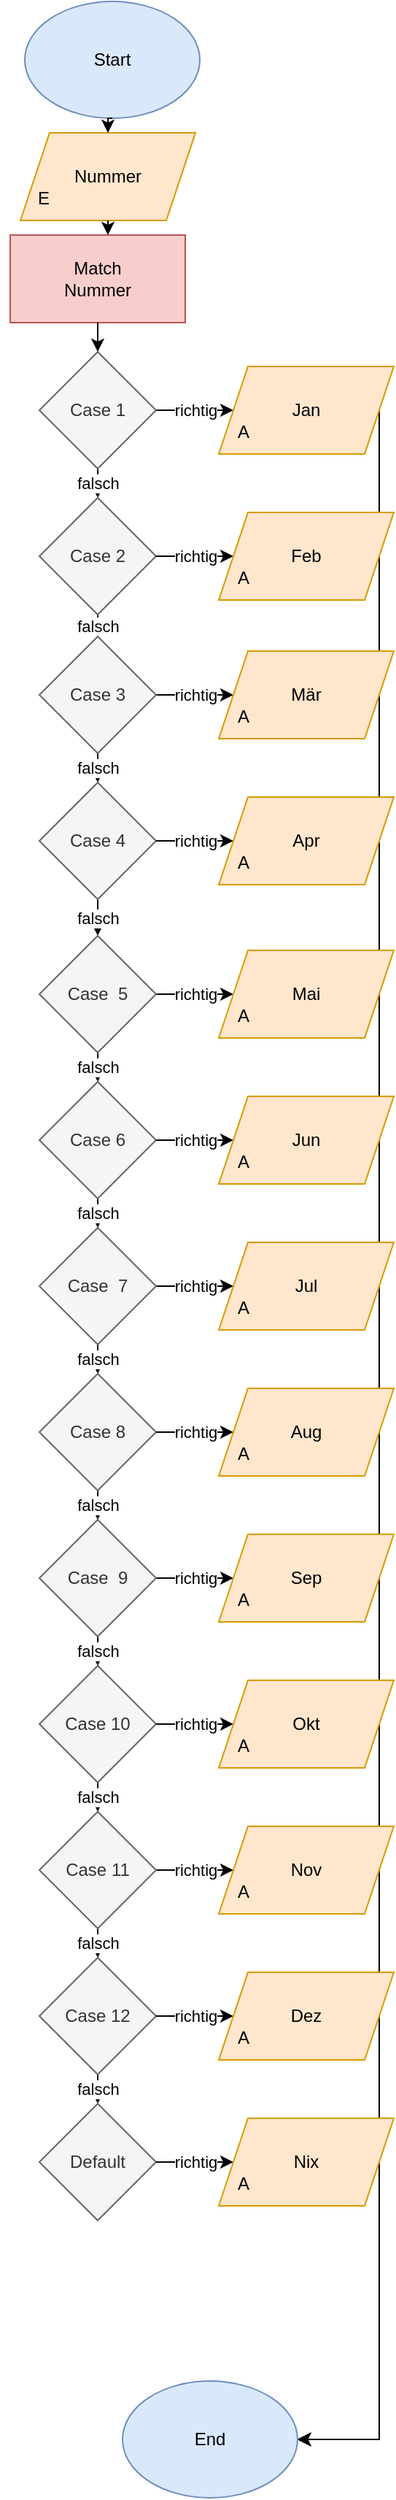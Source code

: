 <mxfile version="22.1.1" type="device">
  <diagram name="Seite-1" id="cteD2D0Qc9Zal3r4ElEx">
    <mxGraphModel dx="1026" dy="1856" grid="1" gridSize="10" guides="1" tooltips="1" connect="1" arrows="1" fold="1" page="1" pageScale="1" pageWidth="827" pageHeight="1169" math="0" shadow="0">
      <root>
        <mxCell id="0" />
        <mxCell id="1" parent="0" />
        <mxCell id="6f0Q5xWEOluiDl8K530b-8" value="" style="group;" parent="1" vertex="1" connectable="0">
          <mxGeometry x="347" y="-870" width="120" height="80" as="geometry" />
        </mxCell>
        <mxCell id="6f0Q5xWEOluiDl8K530b-1" value="" style="ellipse;whiteSpace=wrap;html=1;fillColor=#dae8fc;strokeColor=#6c8ebf;" parent="6f0Q5xWEOluiDl8K530b-8" vertex="1">
          <mxGeometry width="120" height="80" as="geometry" />
        </mxCell>
        <mxCell id="6f0Q5xWEOluiDl8K530b-2" value="Start" style="text;html=1;strokeColor=none;fillColor=none;align=center;verticalAlign=middle;whiteSpace=wrap;rounded=0;" parent="6f0Q5xWEOluiDl8K530b-8" vertex="1">
          <mxGeometry x="30" y="25" width="60" height="30" as="geometry" />
        </mxCell>
        <mxCell id="6f0Q5xWEOluiDl8K530b-9" value="" style="group" parent="1" vertex="1" connectable="0">
          <mxGeometry x="330" y="-780" width="134" height="60" as="geometry" />
        </mxCell>
        <mxCell id="6f0Q5xWEOluiDl8K530b-3" value="" style="shape=parallelogram;perimeter=parallelogramPerimeter;whiteSpace=wrap;html=1;fixedSize=1;fillColor=#ffe6cc;strokeColor=#d79b00;" parent="6f0Q5xWEOluiDl8K530b-9" vertex="1">
          <mxGeometry x="14" width="120" height="60" as="geometry" />
        </mxCell>
        <mxCell id="6f0Q5xWEOluiDl8K530b-4" value="Nummer" style="text;html=1;strokeColor=none;fillColor=none;align=center;verticalAlign=middle;whiteSpace=wrap;rounded=0;" parent="6f0Q5xWEOluiDl8K530b-9" vertex="1">
          <mxGeometry x="44" y="15" width="60" height="30" as="geometry" />
        </mxCell>
        <mxCell id="6f0Q5xWEOluiDl8K530b-5" value="E" style="text;html=1;strokeColor=none;fillColor=none;align=center;verticalAlign=middle;whiteSpace=wrap;rounded=0;" parent="6f0Q5xWEOluiDl8K530b-9" vertex="1">
          <mxGeometry y="30" width="60" height="30" as="geometry" />
        </mxCell>
        <mxCell id="6f0Q5xWEOluiDl8K530b-10" value="" style="group" parent="1" vertex="1" connectable="0">
          <mxGeometry x="337" y="-710" width="120" height="60" as="geometry" />
        </mxCell>
        <mxCell id="6f0Q5xWEOluiDl8K530b-6" value="" style="rounded=0;whiteSpace=wrap;html=1;fillColor=#f8cecc;strokeColor=#b85450;" parent="6f0Q5xWEOluiDl8K530b-10" vertex="1">
          <mxGeometry width="120" height="60" as="geometry" />
        </mxCell>
        <mxCell id="6f0Q5xWEOluiDl8K530b-7" value="Match Nummer" style="text;html=1;strokeColor=none;fillColor=none;align=center;verticalAlign=middle;whiteSpace=wrap;rounded=0;" parent="6f0Q5xWEOluiDl8K530b-10" vertex="1">
          <mxGeometry x="30" y="15" width="60" height="30" as="geometry" />
        </mxCell>
        <mxCell id="6f0Q5xWEOluiDl8K530b-11" style="edgeStyle=orthogonalEdgeStyle;rounded=0;orthogonalLoop=1;jettySize=auto;html=1;exitX=0.5;exitY=1;exitDx=0;exitDy=0;entryX=0.5;entryY=0;entryDx=0;entryDy=0;" parent="1" source="6f0Q5xWEOluiDl8K530b-1" target="6f0Q5xWEOluiDl8K530b-3" edge="1">
          <mxGeometry relative="1" as="geometry" />
        </mxCell>
        <mxCell id="6f0Q5xWEOluiDl8K530b-12" style="edgeStyle=orthogonalEdgeStyle;rounded=0;orthogonalLoop=1;jettySize=auto;html=1;exitX=0.5;exitY=1;exitDx=0;exitDy=0;entryX=0.558;entryY=0;entryDx=0;entryDy=0;entryPerimeter=0;" parent="1" source="6f0Q5xWEOluiDl8K530b-3" target="6f0Q5xWEOluiDl8K530b-6" edge="1">
          <mxGeometry relative="1" as="geometry" />
        </mxCell>
        <mxCell id="6f0Q5xWEOluiDl8K530b-17" value="richtig" style="edgeStyle=orthogonalEdgeStyle;rounded=0;orthogonalLoop=1;jettySize=auto;html=1;exitX=1;exitY=0.5;exitDx=0;exitDy=0;entryX=0;entryY=0.5;entryDx=0;entryDy=0;" parent="1" source="6f0Q5xWEOluiDl8K530b-13" target="6f0Q5xWEOluiDl8K530b-16" edge="1">
          <mxGeometry relative="1" as="geometry" />
        </mxCell>
        <mxCell id="6f0Q5xWEOluiDl8K530b-19" value="falsch" style="edgeStyle=orthogonalEdgeStyle;rounded=0;orthogonalLoop=1;jettySize=auto;html=1;exitX=0.5;exitY=1;exitDx=0;exitDy=0;entryX=0.5;entryY=0;entryDx=0;entryDy=0;" parent="1" source="6f0Q5xWEOluiDl8K530b-13" target="6f0Q5xWEOluiDl8K530b-18" edge="1">
          <mxGeometry relative="1" as="geometry" />
        </mxCell>
        <mxCell id="6f0Q5xWEOluiDl8K530b-13" value="Case 1" style="rhombus;whiteSpace=wrap;html=1;fillColor=#f5f5f5;fontColor=#333333;strokeColor=#666666;" parent="1" vertex="1">
          <mxGeometry x="357" y="-630" width="80" height="80" as="geometry" />
        </mxCell>
        <mxCell id="6f0Q5xWEOluiDl8K530b-14" style="edgeStyle=orthogonalEdgeStyle;rounded=0;orthogonalLoop=1;jettySize=auto;html=1;exitX=0.5;exitY=1;exitDx=0;exitDy=0;entryX=0.5;entryY=0;entryDx=0;entryDy=0;" parent="1" source="6f0Q5xWEOluiDl8K530b-6" target="6f0Q5xWEOluiDl8K530b-13" edge="1">
          <mxGeometry relative="1" as="geometry" />
        </mxCell>
        <mxCell id="6f0Q5xWEOluiDl8K530b-96" style="edgeStyle=orthogonalEdgeStyle;rounded=0;orthogonalLoop=1;jettySize=auto;html=1;exitX=1;exitY=0.5;exitDx=0;exitDy=0;entryX=1;entryY=0.5;entryDx=0;entryDy=0;" parent="1" source="6f0Q5xWEOluiDl8K530b-16" target="6f0Q5xWEOluiDl8K530b-62" edge="1">
          <mxGeometry relative="1" as="geometry" />
        </mxCell>
        <mxCell id="6f0Q5xWEOluiDl8K530b-16" value="Jan" style="shape=parallelogram;perimeter=parallelogramPerimeter;whiteSpace=wrap;html=1;fixedSize=1;fillColor=#ffe6cc;strokeColor=#d79b00;" parent="1" vertex="1">
          <mxGeometry x="480" y="-620" width="120" height="60" as="geometry" />
        </mxCell>
        <mxCell id="6f0Q5xWEOluiDl8K530b-60" value="falsch" style="edgeStyle=orthogonalEdgeStyle;rounded=0;orthogonalLoop=1;jettySize=auto;html=1;exitX=0.5;exitY=1;exitDx=0;exitDy=0;entryX=0.5;entryY=0;entryDx=0;entryDy=0;" parent="1" source="6f0Q5xWEOluiDl8K530b-18" target="6f0Q5xWEOluiDl8K530b-27" edge="1">
          <mxGeometry relative="1" as="geometry" />
        </mxCell>
        <mxCell id="6f0Q5xWEOluiDl8K530b-18" value="Case 2" style="rhombus;whiteSpace=wrap;html=1;fillColor=#f5f5f5;fontColor=#333333;strokeColor=#666666;" parent="1" vertex="1">
          <mxGeometry x="357" y="-530" width="80" height="80" as="geometry" />
        </mxCell>
        <mxCell id="6f0Q5xWEOluiDl8K530b-20" value="richtig" style="edgeStyle=orthogonalEdgeStyle;rounded=0;orthogonalLoop=1;jettySize=auto;html=1;exitX=1;exitY=0.5;exitDx=0;exitDy=0;entryX=0;entryY=0.5;entryDx=0;entryDy=0;" parent="1" source="6f0Q5xWEOluiDl8K530b-18" target="6f0Q5xWEOluiDl8K530b-23" edge="1">
          <mxGeometry relative="1" as="geometry">
            <mxPoint x="437" y="-395" as="sourcePoint" />
          </mxGeometry>
        </mxCell>
        <mxCell id="6f0Q5xWEOluiDl8K530b-97" style="edgeStyle=orthogonalEdgeStyle;rounded=0;orthogonalLoop=1;jettySize=auto;html=1;exitX=1;exitY=0.5;exitDx=0;exitDy=0;entryX=1;entryY=0.5;entryDx=0;entryDy=0;" parent="1" source="6f0Q5xWEOluiDl8K530b-23" target="6f0Q5xWEOluiDl8K530b-62" edge="1">
          <mxGeometry relative="1" as="geometry" />
        </mxCell>
        <mxCell id="6f0Q5xWEOluiDl8K530b-23" value="Feb" style="shape=parallelogram;perimeter=parallelogramPerimeter;whiteSpace=wrap;html=1;fixedSize=1;fillColor=#ffe6cc;strokeColor=#d79b00;" parent="1" vertex="1">
          <mxGeometry x="480" y="-520" width="120" height="60" as="geometry" />
        </mxCell>
        <mxCell id="6f0Q5xWEOluiDl8K530b-25" value="richtig" style="edgeStyle=orthogonalEdgeStyle;rounded=0;orthogonalLoop=1;jettySize=auto;html=1;exitX=1;exitY=0.5;exitDx=0;exitDy=0;entryX=0;entryY=0.5;entryDx=0;entryDy=0;" parent="1" source="6f0Q5xWEOluiDl8K530b-27" target="6f0Q5xWEOluiDl8K530b-28" edge="1">
          <mxGeometry relative="1" as="geometry" />
        </mxCell>
        <mxCell id="6f0Q5xWEOluiDl8K530b-26" value="falsch" style="edgeStyle=orthogonalEdgeStyle;rounded=0;orthogonalLoop=1;jettySize=auto;html=1;exitX=0.5;exitY=1;exitDx=0;exitDy=0;entryX=0.5;entryY=0;entryDx=0;entryDy=0;" parent="1" source="6f0Q5xWEOluiDl8K530b-27" target="6f0Q5xWEOluiDl8K530b-29" edge="1">
          <mxGeometry relative="1" as="geometry" />
        </mxCell>
        <mxCell id="6f0Q5xWEOluiDl8K530b-27" value="Case 3" style="rhombus;whiteSpace=wrap;html=1;fillColor=#f5f5f5;fontColor=#333333;strokeColor=#666666;" parent="1" vertex="1">
          <mxGeometry x="357" y="-435" width="80" height="80" as="geometry" />
        </mxCell>
        <mxCell id="6f0Q5xWEOluiDl8K530b-98" style="edgeStyle=orthogonalEdgeStyle;rounded=0;orthogonalLoop=1;jettySize=auto;html=1;exitX=1;exitY=0.5;exitDx=0;exitDy=0;entryX=1;entryY=0.5;entryDx=0;entryDy=0;" parent="1" source="6f0Q5xWEOluiDl8K530b-28" target="6f0Q5xWEOluiDl8K530b-62" edge="1">
          <mxGeometry relative="1" as="geometry" />
        </mxCell>
        <mxCell id="6f0Q5xWEOluiDl8K530b-28" value="Mär" style="shape=parallelogram;perimeter=parallelogramPerimeter;whiteSpace=wrap;html=1;fixedSize=1;fillColor=#ffe6cc;strokeColor=#d79b00;" parent="1" vertex="1">
          <mxGeometry x="480" y="-425" width="120" height="60" as="geometry" />
        </mxCell>
        <mxCell id="6f0Q5xWEOluiDl8K530b-61" value="falsch" style="edgeStyle=orthogonalEdgeStyle;rounded=0;orthogonalLoop=1;jettySize=auto;html=1;exitX=0.5;exitY=1;exitDx=0;exitDy=0;entryX=0.5;entryY=0;entryDx=0;entryDy=0;" parent="1" source="6f0Q5xWEOluiDl8K530b-29" target="6f0Q5xWEOluiDl8K530b-34" edge="1">
          <mxGeometry relative="1" as="geometry" />
        </mxCell>
        <mxCell id="6f0Q5xWEOluiDl8K530b-29" value="Case 4" style="rhombus;whiteSpace=wrap;html=1;fillColor=#f5f5f5;fontColor=#333333;strokeColor=#666666;" parent="1" vertex="1">
          <mxGeometry x="357" y="-335" width="80" height="80" as="geometry" />
        </mxCell>
        <mxCell id="6f0Q5xWEOluiDl8K530b-30" value="richtig" style="edgeStyle=orthogonalEdgeStyle;rounded=0;orthogonalLoop=1;jettySize=auto;html=1;exitX=1;exitY=0.5;exitDx=0;exitDy=0;entryX=0;entryY=0.5;entryDx=0;entryDy=0;" parent="1" source="6f0Q5xWEOluiDl8K530b-29" target="6f0Q5xWEOluiDl8K530b-31" edge="1">
          <mxGeometry relative="1" as="geometry">
            <mxPoint x="437" y="-200" as="sourcePoint" />
          </mxGeometry>
        </mxCell>
        <mxCell id="6f0Q5xWEOluiDl8K530b-99" style="edgeStyle=orthogonalEdgeStyle;rounded=0;orthogonalLoop=1;jettySize=auto;html=1;exitX=1;exitY=0.5;exitDx=0;exitDy=0;entryX=1;entryY=0.5;entryDx=0;entryDy=0;" parent="1" source="6f0Q5xWEOluiDl8K530b-31" target="6f0Q5xWEOluiDl8K530b-62" edge="1">
          <mxGeometry relative="1" as="geometry" />
        </mxCell>
        <mxCell id="6f0Q5xWEOluiDl8K530b-31" value="Apr" style="shape=parallelogram;perimeter=parallelogramPerimeter;whiteSpace=wrap;html=1;fixedSize=1;fillColor=#ffe6cc;strokeColor=#d79b00;" parent="1" vertex="1">
          <mxGeometry x="480" y="-325" width="120" height="60" as="geometry" />
        </mxCell>
        <mxCell id="6f0Q5xWEOluiDl8K530b-32" value="richtig" style="edgeStyle=orthogonalEdgeStyle;rounded=0;orthogonalLoop=1;jettySize=auto;html=1;exitX=1;exitY=0.5;exitDx=0;exitDy=0;entryX=0;entryY=0.5;entryDx=0;entryDy=0;" parent="1" source="6f0Q5xWEOluiDl8K530b-34" target="6f0Q5xWEOluiDl8K530b-35" edge="1">
          <mxGeometry relative="1" as="geometry" />
        </mxCell>
        <mxCell id="6f0Q5xWEOluiDl8K530b-33" value="falsch" style="edgeStyle=orthogonalEdgeStyle;rounded=0;orthogonalLoop=1;jettySize=auto;html=1;exitX=0.5;exitY=1;exitDx=0;exitDy=0;entryX=0.5;entryY=0;entryDx=0;entryDy=0;" parent="1" source="6f0Q5xWEOluiDl8K530b-34" target="6f0Q5xWEOluiDl8K530b-36" edge="1">
          <mxGeometry relative="1" as="geometry" />
        </mxCell>
        <mxCell id="6f0Q5xWEOluiDl8K530b-34" value="Case&amp;nbsp; 5" style="rhombus;whiteSpace=wrap;html=1;fillColor=#f5f5f5;fontColor=#333333;strokeColor=#666666;" parent="1" vertex="1">
          <mxGeometry x="357" y="-230" width="80" height="80" as="geometry" />
        </mxCell>
        <mxCell id="6f0Q5xWEOluiDl8K530b-100" style="edgeStyle=orthogonalEdgeStyle;rounded=0;orthogonalLoop=1;jettySize=auto;html=1;exitX=1;exitY=0.5;exitDx=0;exitDy=0;entryX=1;entryY=0.5;entryDx=0;entryDy=0;" parent="1" source="6f0Q5xWEOluiDl8K530b-35" target="6f0Q5xWEOluiDl8K530b-62" edge="1">
          <mxGeometry relative="1" as="geometry" />
        </mxCell>
        <mxCell id="6f0Q5xWEOluiDl8K530b-35" value="Mai" style="shape=parallelogram;perimeter=parallelogramPerimeter;whiteSpace=wrap;html=1;fixedSize=1;fillColor=#ffe6cc;strokeColor=#d79b00;" parent="1" vertex="1">
          <mxGeometry x="480" y="-220" width="120" height="60" as="geometry" />
        </mxCell>
        <mxCell id="6f0Q5xWEOluiDl8K530b-66" value="falsch" style="edgeStyle=orthogonalEdgeStyle;rounded=0;orthogonalLoop=1;jettySize=auto;html=1;exitX=0.5;exitY=1;exitDx=0;exitDy=0;entryX=0.5;entryY=0;entryDx=0;entryDy=0;" parent="1" source="6f0Q5xWEOluiDl8K530b-36" target="6f0Q5xWEOluiDl8K530b-41" edge="1">
          <mxGeometry relative="1" as="geometry" />
        </mxCell>
        <mxCell id="6f0Q5xWEOluiDl8K530b-36" value="Case 6" style="rhombus;whiteSpace=wrap;html=1;fillColor=#f5f5f5;fontColor=#333333;strokeColor=#666666;" parent="1" vertex="1">
          <mxGeometry x="357" y="-130" width="80" height="80" as="geometry" />
        </mxCell>
        <mxCell id="6f0Q5xWEOluiDl8K530b-37" value="richtig" style="edgeStyle=orthogonalEdgeStyle;rounded=0;orthogonalLoop=1;jettySize=auto;html=1;exitX=1;exitY=0.5;exitDx=0;exitDy=0;entryX=0;entryY=0.5;entryDx=0;entryDy=0;" parent="1" source="6f0Q5xWEOluiDl8K530b-36" target="6f0Q5xWEOluiDl8K530b-38" edge="1">
          <mxGeometry relative="1" as="geometry">
            <mxPoint x="437" y="5" as="sourcePoint" />
          </mxGeometry>
        </mxCell>
        <mxCell id="6f0Q5xWEOluiDl8K530b-101" style="edgeStyle=orthogonalEdgeStyle;rounded=0;orthogonalLoop=1;jettySize=auto;html=1;exitX=1;exitY=0.5;exitDx=0;exitDy=0;entryX=1;entryY=0.5;entryDx=0;entryDy=0;" parent="1" source="6f0Q5xWEOluiDl8K530b-38" target="6f0Q5xWEOluiDl8K530b-62" edge="1">
          <mxGeometry relative="1" as="geometry" />
        </mxCell>
        <mxCell id="6f0Q5xWEOluiDl8K530b-38" value="Jun" style="shape=parallelogram;perimeter=parallelogramPerimeter;whiteSpace=wrap;html=1;fixedSize=1;fillColor=#ffe6cc;strokeColor=#d79b00;" parent="1" vertex="1">
          <mxGeometry x="480" y="-120" width="120" height="60" as="geometry" />
        </mxCell>
        <mxCell id="6f0Q5xWEOluiDl8K530b-39" value="richtig" style="edgeStyle=orthogonalEdgeStyle;rounded=0;orthogonalLoop=1;jettySize=auto;html=1;exitX=1;exitY=0.5;exitDx=0;exitDy=0;entryX=0;entryY=0.5;entryDx=0;entryDy=0;" parent="1" source="6f0Q5xWEOluiDl8K530b-41" target="6f0Q5xWEOluiDl8K530b-42" edge="1">
          <mxGeometry relative="1" as="geometry" />
        </mxCell>
        <mxCell id="6f0Q5xWEOluiDl8K530b-40" value="falsch" style="edgeStyle=orthogonalEdgeStyle;rounded=0;orthogonalLoop=1;jettySize=auto;html=1;exitX=0.5;exitY=1;exitDx=0;exitDy=0;entryX=0.5;entryY=0;entryDx=0;entryDy=0;" parent="1" source="6f0Q5xWEOluiDl8K530b-41" target="6f0Q5xWEOluiDl8K530b-43" edge="1">
          <mxGeometry relative="1" as="geometry" />
        </mxCell>
        <mxCell id="6f0Q5xWEOluiDl8K530b-41" value="Case&amp;nbsp; 7" style="rhombus;whiteSpace=wrap;html=1;fillColor=#f5f5f5;fontColor=#333333;strokeColor=#666666;" parent="1" vertex="1">
          <mxGeometry x="357" y="-30" width="80" height="80" as="geometry" />
        </mxCell>
        <mxCell id="6f0Q5xWEOluiDl8K530b-102" style="edgeStyle=orthogonalEdgeStyle;rounded=0;orthogonalLoop=1;jettySize=auto;html=1;exitX=1;exitY=0.5;exitDx=0;exitDy=0;entryX=1;entryY=0.5;entryDx=0;entryDy=0;" parent="1" source="6f0Q5xWEOluiDl8K530b-42" target="6f0Q5xWEOluiDl8K530b-62" edge="1">
          <mxGeometry relative="1" as="geometry" />
        </mxCell>
        <mxCell id="6f0Q5xWEOluiDl8K530b-42" value="Jul" style="shape=parallelogram;perimeter=parallelogramPerimeter;whiteSpace=wrap;html=1;fixedSize=1;fillColor=#ffe6cc;strokeColor=#d79b00;" parent="1" vertex="1">
          <mxGeometry x="480" y="-20" width="120" height="60" as="geometry" />
        </mxCell>
        <mxCell id="6f0Q5xWEOluiDl8K530b-67" value="falsch" style="edgeStyle=orthogonalEdgeStyle;rounded=0;orthogonalLoop=1;jettySize=auto;html=1;exitX=0.5;exitY=1;exitDx=0;exitDy=0;entryX=0.5;entryY=0;entryDx=0;entryDy=0;" parent="1" source="6f0Q5xWEOluiDl8K530b-43" target="6f0Q5xWEOluiDl8K530b-48" edge="1">
          <mxGeometry relative="1" as="geometry" />
        </mxCell>
        <mxCell id="6f0Q5xWEOluiDl8K530b-43" value="Case 8" style="rhombus;whiteSpace=wrap;html=1;fillColor=#f5f5f5;fontColor=#333333;strokeColor=#666666;" parent="1" vertex="1">
          <mxGeometry x="357" y="70" width="80" height="80" as="geometry" />
        </mxCell>
        <mxCell id="6f0Q5xWEOluiDl8K530b-44" value="richtig" style="edgeStyle=orthogonalEdgeStyle;rounded=0;orthogonalLoop=1;jettySize=auto;html=1;exitX=1;exitY=0.5;exitDx=0;exitDy=0;entryX=0;entryY=0.5;entryDx=0;entryDy=0;" parent="1" source="6f0Q5xWEOluiDl8K530b-43" target="6f0Q5xWEOluiDl8K530b-45" edge="1">
          <mxGeometry relative="1" as="geometry">
            <mxPoint x="437" y="205" as="sourcePoint" />
          </mxGeometry>
        </mxCell>
        <mxCell id="6f0Q5xWEOluiDl8K530b-103" style="edgeStyle=orthogonalEdgeStyle;rounded=0;orthogonalLoop=1;jettySize=auto;html=1;exitX=1;exitY=0.5;exitDx=0;exitDy=0;entryX=1;entryY=0.5;entryDx=0;entryDy=0;" parent="1" source="6f0Q5xWEOluiDl8K530b-45" target="6f0Q5xWEOluiDl8K530b-62" edge="1">
          <mxGeometry relative="1" as="geometry" />
        </mxCell>
        <mxCell id="6f0Q5xWEOluiDl8K530b-45" value="Aug" style="shape=parallelogram;perimeter=parallelogramPerimeter;whiteSpace=wrap;html=1;fixedSize=1;fillColor=#ffe6cc;strokeColor=#d79b00;" parent="1" vertex="1">
          <mxGeometry x="480" y="80" width="120" height="60" as="geometry" />
        </mxCell>
        <mxCell id="6f0Q5xWEOluiDl8K530b-46" value="richtig" style="edgeStyle=orthogonalEdgeStyle;rounded=0;orthogonalLoop=1;jettySize=auto;html=1;exitX=1;exitY=0.5;exitDx=0;exitDy=0;entryX=0;entryY=0.5;entryDx=0;entryDy=0;" parent="1" source="6f0Q5xWEOluiDl8K530b-48" target="6f0Q5xWEOluiDl8K530b-49" edge="1">
          <mxGeometry relative="1" as="geometry" />
        </mxCell>
        <mxCell id="6f0Q5xWEOluiDl8K530b-47" value="falsch" style="edgeStyle=orthogonalEdgeStyle;rounded=0;orthogonalLoop=1;jettySize=auto;html=1;exitX=0.5;exitY=1;exitDx=0;exitDy=0;entryX=0.5;entryY=0;entryDx=0;entryDy=0;" parent="1" source="6f0Q5xWEOluiDl8K530b-48" target="6f0Q5xWEOluiDl8K530b-50" edge="1">
          <mxGeometry relative="1" as="geometry" />
        </mxCell>
        <mxCell id="6f0Q5xWEOluiDl8K530b-48" value="Case&amp;nbsp; 9" style="rhombus;whiteSpace=wrap;html=1;fillColor=#f5f5f5;fontColor=#333333;strokeColor=#666666;" parent="1" vertex="1">
          <mxGeometry x="357" y="170" width="80" height="80" as="geometry" />
        </mxCell>
        <mxCell id="6f0Q5xWEOluiDl8K530b-88" style="edgeStyle=orthogonalEdgeStyle;rounded=0;orthogonalLoop=1;jettySize=auto;html=1;exitX=1;exitY=0.5;exitDx=0;exitDy=0;" parent="1" source="6f0Q5xWEOluiDl8K530b-62" edge="1">
          <mxGeometry relative="1" as="geometry">
            <mxPoint x="500" y="780" as="targetPoint" />
          </mxGeometry>
        </mxCell>
        <mxCell id="6f0Q5xWEOluiDl8K530b-90" style="edgeStyle=orthogonalEdgeStyle;rounded=0;orthogonalLoop=1;jettySize=auto;html=1;exitX=1;exitY=0.5;exitDx=0;exitDy=0;entryX=1;entryY=0.5;entryDx=0;entryDy=0;" parent="1" source="6f0Q5xWEOluiDl8K530b-49" target="6f0Q5xWEOluiDl8K530b-62" edge="1">
          <mxGeometry relative="1" as="geometry" />
        </mxCell>
        <mxCell id="6f0Q5xWEOluiDl8K530b-49" value="Sep" style="shape=parallelogram;perimeter=parallelogramPerimeter;whiteSpace=wrap;html=1;fixedSize=1;fillColor=#ffe6cc;strokeColor=#d79b00;" parent="1" vertex="1">
          <mxGeometry x="480" y="180" width="120" height="60" as="geometry" />
        </mxCell>
        <mxCell id="6f0Q5xWEOluiDl8K530b-68" value="falsch" style="edgeStyle=orthogonalEdgeStyle;rounded=0;orthogonalLoop=1;jettySize=auto;html=1;exitX=0.5;exitY=1;exitDx=0;exitDy=0;entryX=0.5;entryY=0;entryDx=0;entryDy=0;" parent="1" source="6f0Q5xWEOluiDl8K530b-50" target="6f0Q5xWEOluiDl8K530b-55" edge="1">
          <mxGeometry relative="1" as="geometry" />
        </mxCell>
        <mxCell id="6f0Q5xWEOluiDl8K530b-50" value="Case 10" style="rhombus;whiteSpace=wrap;html=1;fillColor=#f5f5f5;fontColor=#333333;strokeColor=#666666;" parent="1" vertex="1">
          <mxGeometry x="357" y="270" width="80" height="80" as="geometry" />
        </mxCell>
        <mxCell id="6f0Q5xWEOluiDl8K530b-51" value="richtig" style="edgeStyle=orthogonalEdgeStyle;rounded=0;orthogonalLoop=1;jettySize=auto;html=1;exitX=1;exitY=0.5;exitDx=0;exitDy=0;entryX=0;entryY=0.5;entryDx=0;entryDy=0;" parent="1" source="6f0Q5xWEOluiDl8K530b-50" target="6f0Q5xWEOluiDl8K530b-52" edge="1">
          <mxGeometry relative="1" as="geometry">
            <mxPoint x="437" y="405" as="sourcePoint" />
          </mxGeometry>
        </mxCell>
        <mxCell id="6f0Q5xWEOluiDl8K530b-87" style="edgeStyle=orthogonalEdgeStyle;rounded=0;orthogonalLoop=1;jettySize=auto;html=1;exitX=1;exitY=0.5;exitDx=0;exitDy=0;entryX=1;entryY=0.5;entryDx=0;entryDy=0;" parent="1" source="6f0Q5xWEOluiDl8K530b-52" target="6f0Q5xWEOluiDl8K530b-62" edge="1">
          <mxGeometry relative="1" as="geometry" />
        </mxCell>
        <mxCell id="6f0Q5xWEOluiDl8K530b-52" value="Okt" style="shape=parallelogram;perimeter=parallelogramPerimeter;whiteSpace=wrap;html=1;fixedSize=1;fillColor=#ffe6cc;strokeColor=#d79b00;" parent="1" vertex="1">
          <mxGeometry x="480" y="280" width="120" height="60" as="geometry" />
        </mxCell>
        <mxCell id="6f0Q5xWEOluiDl8K530b-53" value="richtig" style="edgeStyle=orthogonalEdgeStyle;rounded=0;orthogonalLoop=1;jettySize=auto;html=1;exitX=1;exitY=0.5;exitDx=0;exitDy=0;entryX=0;entryY=0.5;entryDx=0;entryDy=0;" parent="1" source="6f0Q5xWEOluiDl8K530b-55" target="6f0Q5xWEOluiDl8K530b-56" edge="1">
          <mxGeometry relative="1" as="geometry" />
        </mxCell>
        <mxCell id="6f0Q5xWEOluiDl8K530b-54" value="falsch" style="edgeStyle=orthogonalEdgeStyle;rounded=0;orthogonalLoop=1;jettySize=auto;html=1;exitX=0.5;exitY=1;exitDx=0;exitDy=0;entryX=0.5;entryY=0;entryDx=0;entryDy=0;" parent="1" source="6f0Q5xWEOluiDl8K530b-55" target="6f0Q5xWEOluiDl8K530b-57" edge="1">
          <mxGeometry relative="1" as="geometry" />
        </mxCell>
        <mxCell id="6f0Q5xWEOluiDl8K530b-55" value="Case 11" style="rhombus;whiteSpace=wrap;html=1;fillColor=#f5f5f5;fontColor=#333333;strokeColor=#666666;" parent="1" vertex="1">
          <mxGeometry x="357" y="370" width="80" height="80" as="geometry" />
        </mxCell>
        <mxCell id="6f0Q5xWEOluiDl8K530b-85" style="edgeStyle=orthogonalEdgeStyle;rounded=0;orthogonalLoop=1;jettySize=auto;html=1;exitX=1;exitY=0.5;exitDx=0;exitDy=0;entryX=1;entryY=0.5;entryDx=0;entryDy=0;" parent="1" source="6f0Q5xWEOluiDl8K530b-56" target="6f0Q5xWEOluiDl8K530b-62" edge="1">
          <mxGeometry relative="1" as="geometry" />
        </mxCell>
        <mxCell id="6f0Q5xWEOluiDl8K530b-56" value="Nov" style="shape=parallelogram;perimeter=parallelogramPerimeter;whiteSpace=wrap;html=1;fixedSize=1;fillColor=#ffe6cc;strokeColor=#d79b00;" parent="1" vertex="1">
          <mxGeometry x="480" y="380" width="120" height="60" as="geometry" />
        </mxCell>
        <mxCell id="6f0Q5xWEOluiDl8K530b-69" value="falsch" style="edgeStyle=orthogonalEdgeStyle;rounded=0;orthogonalLoop=1;jettySize=auto;html=1;exitX=0.5;exitY=1;exitDx=0;exitDy=0;entryX=0.5;entryY=0;entryDx=0;entryDy=0;" parent="1" source="6f0Q5xWEOluiDl8K530b-57" target="6f0Q5xWEOluiDl8K530b-63" edge="1">
          <mxGeometry relative="1" as="geometry" />
        </mxCell>
        <mxCell id="6f0Q5xWEOluiDl8K530b-57" value="Case 12" style="rhombus;whiteSpace=wrap;html=1;fillColor=#f5f5f5;fontColor=#333333;strokeColor=#666666;" parent="1" vertex="1">
          <mxGeometry x="357" y="470" width="80" height="80" as="geometry" />
        </mxCell>
        <mxCell id="6f0Q5xWEOluiDl8K530b-58" value="richtig" style="edgeStyle=orthogonalEdgeStyle;rounded=0;orthogonalLoop=1;jettySize=auto;html=1;exitX=1;exitY=0.5;exitDx=0;exitDy=0;entryX=0;entryY=0.5;entryDx=0;entryDy=0;" parent="1" source="6f0Q5xWEOluiDl8K530b-57" target="6f0Q5xWEOluiDl8K530b-59" edge="1">
          <mxGeometry relative="1" as="geometry">
            <mxPoint x="437" y="605" as="sourcePoint" />
          </mxGeometry>
        </mxCell>
        <mxCell id="6f0Q5xWEOluiDl8K530b-84" style="edgeStyle=orthogonalEdgeStyle;rounded=0;orthogonalLoop=1;jettySize=auto;html=1;exitX=1;exitY=0.5;exitDx=0;exitDy=0;entryX=1;entryY=0.5;entryDx=0;entryDy=0;" parent="1" source="6f0Q5xWEOluiDl8K530b-59" target="6f0Q5xWEOluiDl8K530b-62" edge="1">
          <mxGeometry relative="1" as="geometry" />
        </mxCell>
        <mxCell id="6f0Q5xWEOluiDl8K530b-59" value="Dez" style="shape=parallelogram;perimeter=parallelogramPerimeter;whiteSpace=wrap;html=1;fixedSize=1;fillColor=#ffe6cc;strokeColor=#d79b00;" parent="1" vertex="1">
          <mxGeometry x="480" y="480" width="120" height="60" as="geometry" />
        </mxCell>
        <mxCell id="6f0Q5xWEOluiDl8K530b-63" value="Default" style="rhombus;whiteSpace=wrap;html=1;fillColor=#f5f5f5;fontColor=#333333;strokeColor=#666666;" parent="1" vertex="1">
          <mxGeometry x="357" y="570" width="80" height="80" as="geometry" />
        </mxCell>
        <mxCell id="6f0Q5xWEOluiDl8K530b-64" value="richtig" style="edgeStyle=orthogonalEdgeStyle;rounded=0;orthogonalLoop=1;jettySize=auto;html=1;exitX=1;exitY=0.5;exitDx=0;exitDy=0;entryX=0;entryY=0.5;entryDx=0;entryDy=0;" parent="1" source="6f0Q5xWEOluiDl8K530b-63" target="6f0Q5xWEOluiDl8K530b-65" edge="1">
          <mxGeometry relative="1" as="geometry">
            <mxPoint x="437" y="705" as="sourcePoint" />
          </mxGeometry>
        </mxCell>
        <mxCell id="6f0Q5xWEOluiDl8K530b-86" style="edgeStyle=orthogonalEdgeStyle;rounded=0;orthogonalLoop=1;jettySize=auto;html=1;exitX=1;exitY=0.5;exitDx=0;exitDy=0;entryX=1;entryY=0.5;entryDx=0;entryDy=0;" parent="1" source="6f0Q5xWEOluiDl8K530b-65" target="6f0Q5xWEOluiDl8K530b-62" edge="1">
          <mxGeometry relative="1" as="geometry" />
        </mxCell>
        <mxCell id="6f0Q5xWEOluiDl8K530b-65" value="Nix" style="shape=parallelogram;perimeter=parallelogramPerimeter;whiteSpace=wrap;html=1;fixedSize=1;fillColor=#ffe6cc;strokeColor=#d79b00;" parent="1" vertex="1">
          <mxGeometry x="480" y="580" width="120" height="60" as="geometry" />
        </mxCell>
        <mxCell id="6f0Q5xWEOluiDl8K530b-70" value="A" style="text;html=1;strokeColor=none;fillColor=none;align=center;verticalAlign=middle;whiteSpace=wrap;rounded=0;" parent="1" vertex="1">
          <mxGeometry x="467" y="-590" width="60" height="30" as="geometry" />
        </mxCell>
        <mxCell id="6f0Q5xWEOluiDl8K530b-71" value="A" style="text;html=1;strokeColor=none;fillColor=none;align=center;verticalAlign=middle;whiteSpace=wrap;rounded=0;" parent="1" vertex="1">
          <mxGeometry x="467" y="-490" width="60" height="30" as="geometry" />
        </mxCell>
        <mxCell id="6f0Q5xWEOluiDl8K530b-72" value="A" style="text;html=1;strokeColor=none;fillColor=none;align=center;verticalAlign=middle;whiteSpace=wrap;rounded=0;" parent="1" vertex="1">
          <mxGeometry x="467" y="-395" width="60" height="30" as="geometry" />
        </mxCell>
        <mxCell id="6f0Q5xWEOluiDl8K530b-73" value="A" style="text;html=1;strokeColor=none;fillColor=none;align=center;verticalAlign=middle;whiteSpace=wrap;rounded=0;" parent="1" vertex="1">
          <mxGeometry x="467" y="-295" width="60" height="30" as="geometry" />
        </mxCell>
        <mxCell id="6f0Q5xWEOluiDl8K530b-74" value="A" style="text;html=1;strokeColor=none;fillColor=none;align=center;verticalAlign=middle;whiteSpace=wrap;rounded=0;" parent="1" vertex="1">
          <mxGeometry x="467" y="-190" width="60" height="30" as="geometry" />
        </mxCell>
        <mxCell id="6f0Q5xWEOluiDl8K530b-75" value="A" style="text;html=1;strokeColor=none;fillColor=none;align=center;verticalAlign=middle;whiteSpace=wrap;rounded=0;" parent="1" vertex="1">
          <mxGeometry x="467" y="-90" width="60" height="30" as="geometry" />
        </mxCell>
        <mxCell id="6f0Q5xWEOluiDl8K530b-76" value="A" style="text;html=1;strokeColor=none;fillColor=none;align=center;verticalAlign=middle;whiteSpace=wrap;rounded=0;" parent="1" vertex="1">
          <mxGeometry x="467" y="10" width="60" height="30" as="geometry" />
        </mxCell>
        <mxCell id="6f0Q5xWEOluiDl8K530b-77" value="A" style="text;html=1;strokeColor=none;fillColor=none;align=center;verticalAlign=middle;whiteSpace=wrap;rounded=0;" parent="1" vertex="1">
          <mxGeometry x="467" y="110" width="60" height="30" as="geometry" />
        </mxCell>
        <mxCell id="6f0Q5xWEOluiDl8K530b-78" value="A" style="text;html=1;strokeColor=none;fillColor=none;align=center;verticalAlign=middle;whiteSpace=wrap;rounded=0;" parent="1" vertex="1">
          <mxGeometry x="467" y="210" width="60" height="30" as="geometry" />
        </mxCell>
        <mxCell id="6f0Q5xWEOluiDl8K530b-79" value="A" style="text;html=1;strokeColor=none;fillColor=none;align=center;verticalAlign=middle;whiteSpace=wrap;rounded=0;" parent="1" vertex="1">
          <mxGeometry x="467" y="310" width="60" height="30" as="geometry" />
        </mxCell>
        <mxCell id="6f0Q5xWEOluiDl8K530b-80" value="A" style="text;html=1;strokeColor=none;fillColor=none;align=center;verticalAlign=middle;whiteSpace=wrap;rounded=0;" parent="1" vertex="1">
          <mxGeometry x="467" y="410" width="60" height="30" as="geometry" />
        </mxCell>
        <mxCell id="6f0Q5xWEOluiDl8K530b-81" value="A" style="text;html=1;strokeColor=none;fillColor=none;align=center;verticalAlign=middle;whiteSpace=wrap;rounded=0;" parent="1" vertex="1">
          <mxGeometry x="467" y="510" width="60" height="30" as="geometry" />
        </mxCell>
        <mxCell id="6f0Q5xWEOluiDl8K530b-82" value="A" style="text;html=1;strokeColor=none;fillColor=none;align=center;verticalAlign=middle;whiteSpace=wrap;rounded=0;" parent="1" vertex="1">
          <mxGeometry x="467" y="610" width="60" height="30" as="geometry" />
        </mxCell>
        <mxCell id="6f0Q5xWEOluiDl8K530b-62" value="End" style="ellipse;whiteSpace=wrap;html=1;fillColor=#dae8fc;strokeColor=#6c8ebf;" parent="1" vertex="1">
          <mxGeometry x="414" y="760" width="120" height="80" as="geometry" />
        </mxCell>
      </root>
    </mxGraphModel>
  </diagram>
</mxfile>

